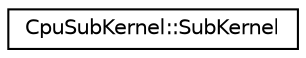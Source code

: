 digraph "Graphical Class Hierarchy"
{
 // LATEX_PDF_SIZE
  edge [fontname="Helvetica",fontsize="10",labelfontname="Helvetica",labelfontsize="10"];
  node [fontname="Helvetica",fontsize="10",shape=record];
  rankdir="LR";
  Node0 [label="CpuSubKernel::SubKernel",height=0.2,width=0.4,color="black", fillcolor="white", style="filled",URL="$structarm__compute_1_1cpu_1_1kernels_1_1_cpu_sub_kernel_1_1_sub_kernel.xhtml",tooltip=" "];
}
